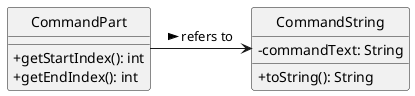 @startuml

hide circle
skinparam classAttributeIconSize 0

class CommandPart {
    +getStartIndex(): int
    +getEndIndex(): int
}
class CommandString {
    -commandText: String
    +toString(): String
}


CommandPart -right-> CommandString: refers to >

@enduml
